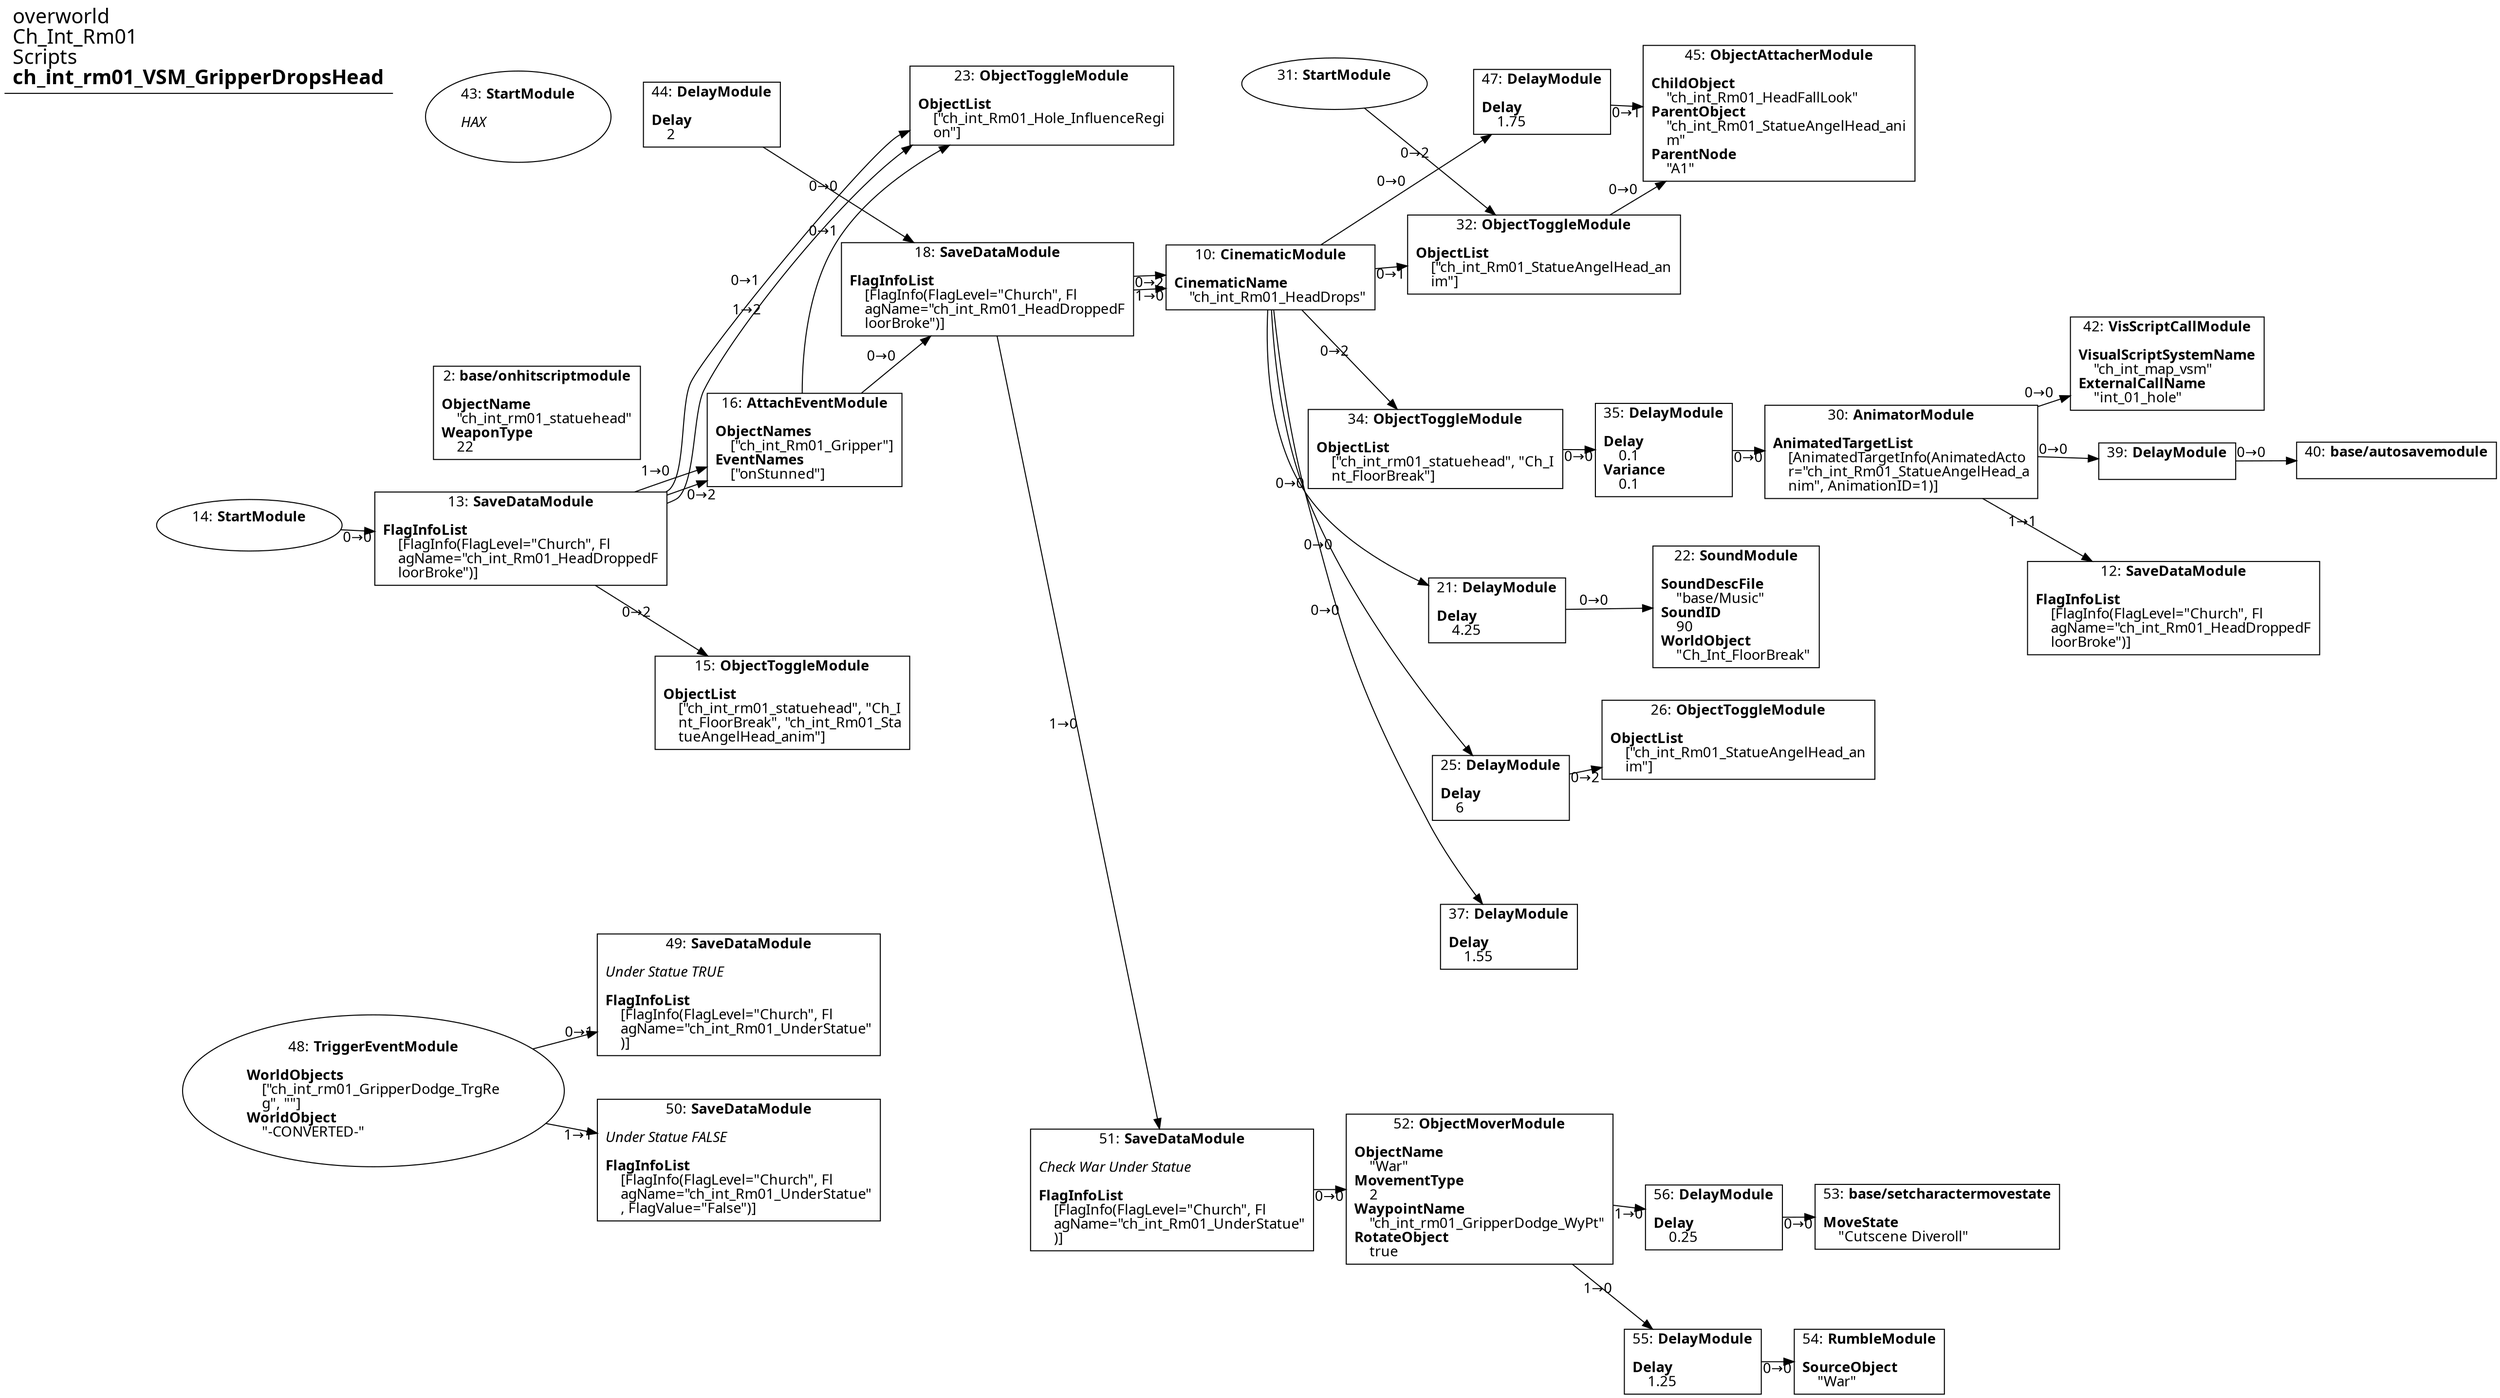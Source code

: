 digraph {
    layout = fdp;
    overlap = prism;
    sep = "+16";
    splines = spline;

    node [ shape = box ];

    graph [ fontname = "Segoe UI" ];
    node [ fontname = "Segoe UI" ];
    edge [ fontname = "Segoe UI" ];

    2 [ label = <2: <b>base/onhitscriptmodule</b><br/><br/><b>ObjectName</b><br align="left"/>    &quot;ch_int_rm01_statuehead&quot;<br align="left"/><b>WeaponType</b><br align="left"/>    22<br align="left"/>> ];
    2 [ pos = "-0.50100005,0.025!" ];

    10 [ label = <10: <b>CinematicModule</b><br/><br/><b>CinematicName</b><br align="left"/>    &quot;ch_int_Rm01_HeadDrops&quot;<br align="left"/>> ];
    10 [ pos = "0.35900003,0.20500001!" ];
    10 -> 21 [ label = "0→0" ];
    10 -> 25 [ label = "0→0" ];
    10 -> 32 [ label = "0→1" ];
    10 -> 34 [ label = "0→2" ];
    10 -> 37 [ label = "0→0" ];
    10 -> 47 [ label = "0→0" ];

    12 [ label = <12: <b>SaveDataModule</b><br/><br/><b>FlagInfoList</b><br align="left"/>    [FlagInfo(FlagLevel=&quot;Church&quot;, Fl<br align="left"/>    agName=&quot;ch_int_Rm01_HeadDroppedF<br align="left"/>    loorBroke&quot;)]<br align="left"/>> ];
    12 [ pos = "1.368,-0.16100001!" ];

    13 [ label = <13: <b>SaveDataModule</b><br/><br/><b>FlagInfoList</b><br align="left"/>    [FlagInfo(FlagLevel=&quot;Church&quot;, Fl<br align="left"/>    agName=&quot;ch_int_Rm01_HeadDroppedF<br align="left"/>    loorBroke&quot;)]<br align="left"/>> ];
    13 [ pos = "-0.51900005,-0.075!" ];
    13 -> 15 [ label = "0→2" ];
    13 -> 16 [ label = "1→0" ];
    13 -> 16 [ label = "0→2" ];
    13 -> 23 [ label = "0→1" ];
    13 -> 23 [ label = "1→2" ];

    14 [ label = <14: <b>StartModule</b><br/><br/>> ];
    14 [ shape = oval ]
    14 [ pos = "-0.669,-0.074!" ];
    14 -> 13 [ label = "0→0" ];

    15 [ label = <15: <b>ObjectToggleModule</b><br/><br/><b>ObjectList</b><br align="left"/>    [&quot;ch_int_rm01_statuehead&quot;, &quot;Ch_I<br align="left"/>    nt_FloorBreak&quot;, &quot;ch_int_Rm01_Sta<br align="left"/>    tueAngelHead_anim&quot;]<br align="left"/>> ];
    15 [ pos = "-0.19000001,-0.282!" ];

    16 [ label = <16: <b>AttachEventModule</b><br/><br/><b>ObjectNames</b><br align="left"/>    [&quot;ch_int_Rm01_Gripper&quot;]<br align="left"/><b>EventNames</b><br align="left"/>    [&quot;onStunned&quot;]<br align="left"/>> ];
    16 [ pos = "-0.17500001,0.019000001!" ];
    16 -> 18 [ label = "0→0" ];
    16 -> 23 [ label = "0→1" ];

    18 [ label = <18: <b>SaveDataModule</b><br/><br/><b>FlagInfoList</b><br align="left"/>    [FlagInfo(FlagLevel=&quot;Church&quot;, Fl<br align="left"/>    agName=&quot;ch_int_Rm01_HeadDroppedF<br align="left"/>    loorBroke&quot;)]<br align="left"/>> ];
    18 [ pos = "0.095000006,0.194!" ];
    18 -> 10 [ label = "0→2" ];
    18 -> 10 [ label = "1→0" ];
    18 -> 51 [ label = "1→0" ];

    21 [ label = <21: <b>DelayModule</b><br/><br/><b>Delay</b><br align="left"/>    4.25<br align="left"/>> ];
    21 [ pos = "0.66800004,-0.17400001!" ];
    21 -> 22 [ label = "0→0" ];

    22 [ label = <22: <b>SoundModule</b><br/><br/><b>SoundDescFile</b><br align="left"/>    &quot;base/Music&quot;<br align="left"/><b>SoundID</b><br align="left"/>    90<br align="left"/><b>WorldObject</b><br align="left"/>    &quot;Ch_Int_FloorBreak&quot;<br align="left"/>> ];
    22 [ pos = "0.892,-0.17400001!" ];

    23 [ label = <23: <b>ObjectToggleModule</b><br/><br/><b>ObjectList</b><br align="left"/>    [&quot;ch_int_Rm01_Hole_InfluenceRegi<br align="left"/>    on&quot;]<br align="left"/>> ];
    23 [ pos = "0.12100001,0.40300003!" ];

    25 [ label = <25: <b>DelayModule</b><br/><br/><b>Delay</b><br align="left"/>    6<br align="left"/>> ];
    25 [ pos = "0.66700006,-0.372!" ];
    25 -> 26 [ label = "0→2" ];

    26 [ label = <26: <b>ObjectToggleModule</b><br/><br/><b>ObjectList</b><br align="left"/>    [&quot;ch_int_Rm01_StatueAngelHead_an<br align="left"/>    im&quot;]<br align="left"/>> ];
    26 [ pos = "0.89400005,-0.326!" ];

    30 [ label = <30: <b>AnimatorModule</b><br/><br/><b>AnimatedTargetList</b><br align="left"/>    [AnimatedTargetInfo(AnimatedActo<br align="left"/>    r=&quot;ch_int_Rm01_StatueAngelHead_a<br align="left"/>    nim&quot;, AnimationID=1)]<br align="left"/>> ];
    30 [ pos = "1.113,0.011000001!" ];
    30 -> 12 [ label = "1→1" ];
    30 -> 39 [ label = "0→0" ];
    30 -> 42 [ label = "0→0" ];

    31 [ label = <31: <b>StartModule</b><br/><br/>> ];
    31 [ shape = oval ]
    31 [ pos = "0.43400002,0.42600003!" ];
    31 -> 32 [ label = "0→2" ];

    32 [ label = <32: <b>ObjectToggleModule</b><br/><br/><b>ObjectList</b><br align="left"/>    [&quot;ch_int_Rm01_StatueAngelHead_an<br align="left"/>    im&quot;]<br align="left"/>> ];
    32 [ pos = "0.64900005,0.22900002!" ];
    32 -> 45 [ label = "0→0" ];

    34 [ label = <34: <b>ObjectToggleModule</b><br/><br/><b>ObjectList</b><br align="left"/>    [&quot;ch_int_rm01_statuehead&quot;, &quot;Ch_I<br align="left"/>    nt_FloorBreak&quot;]<br align="left"/>> ];
    34 [ pos = "0.66,0.011000001!" ];
    34 -> 35 [ label = "0→0" ];

    35 [ label = <35: <b>DelayModule</b><br/><br/><b>Delay</b><br align="left"/>    0.1<br align="left"/><b>Variance</b><br align="left"/>    0.1<br align="left"/>> ];
    35 [ pos = "0.91700006,0.011000001!" ];
    35 -> 30 [ label = "0→0" ];

    37 [ label = <37: <b>DelayModule</b><br/><br/><b>Delay</b><br align="left"/>    1.55<br align="left"/>> ];
    37 [ pos = "0.66700006,-0.54800004!" ];

    39 [ label = <39: <b>DelayModule</b><br/><br/>> ];
    39 [ pos = "1.3700001,0.011000001!" ];
    39 -> 40 [ label = "0→0" ];

    40 [ label = <40: <b>base/autosavemodule</b><br/><br/>> ];
    40 [ pos = "1.5550001,0.011000001!" ];

    42 [ label = <42: <b>VisScriptCallModule</b><br/><br/><b>VisualScriptSystemName</b><br align="left"/>    &quot;ch_int_map_vsm&quot;<br align="left"/><b>ExternalCallName</b><br align="left"/>    &quot;int_01_hole&quot;<br align="left"/>> ];
    42 [ pos = "1.3700001,0.081!" ];

    43 [ label = <43: <b>StartModule</b><br/><br/><i>HAX<br align="left"/></i><br align="left"/>> ];
    43 [ shape = oval ]
    43 [ pos = "-0.541,0.4!" ];

    44 [ label = <44: <b>DelayModule</b><br/><br/><b>Delay</b><br align="left"/>    2<br align="left"/>> ];
    44 [ pos = "-0.33800003,0.39900002!" ];
    44 -> 18 [ label = "0→0" ];

    45 [ label = <45: <b>ObjectAttacherModule</b><br/><br/><b>ChildObject</b><br align="left"/>    &quot;ch_int_Rm01_HeadFallLook&quot;<br align="left"/><b>ParentObject</b><br align="left"/>    &quot;ch_int_Rm01_StatueAngelHead_ani<br align="left"/>    m&quot;<br align="left"/><b>ParentNode</b><br align="left"/>    &quot;A1&quot;<br align="left"/>> ];
    45 [ pos = "0.94000006,0.393!" ];

    47 [ label = <47: <b>DelayModule</b><br/><br/><b>Delay</b><br align="left"/>    1.75<br align="left"/>> ];
    47 [ pos = "0.67,0.40600002!" ];
    47 -> 45 [ label = "0→1" ];

    48 [ label = <48: <b>TriggerEventModule</b><br/><br/><b>WorldObjects</b><br align="left"/>    [&quot;ch_int_rm01_GripperDodge_TrgRe<br align="left"/>    g&quot;, &quot;&quot;]<br align="left"/><b>WorldObject</b><br align="left"/>    &quot;-CONVERTED-&quot;<br align="left"/>> ];
    48 [ shape = oval ]
    48 [ pos = "-0.53900003,-0.72300005!" ];
    48 -> 49 [ label = "0→1" ];
    48 -> 50 [ label = "1→1" ];

    49 [ label = <49: <b>SaveDataModule</b><br/><br/><i>Under Statue TRUE<br align="left"/></i><br align="left"/><b>FlagInfoList</b><br align="left"/>    [FlagInfo(FlagLevel=&quot;Church&quot;, Fl<br align="left"/>    agName=&quot;ch_int_Rm01_UnderStatue&quot;<br align="left"/>    )]<br align="left"/>> ];
    49 [ pos = "-0.273,-0.63100004!" ];

    50 [ label = <50: <b>SaveDataModule</b><br/><br/><i>Under Statue FALSE<br align="left"/></i><br align="left"/><b>FlagInfoList</b><br align="left"/>    [FlagInfo(FlagLevel=&quot;Church&quot;, Fl<br align="left"/>    agName=&quot;ch_int_Rm01_UnderStatue&quot;<br align="left"/>    , FlagValue=&quot;False&quot;)]<br align="left"/>> ];
    50 [ pos = "-0.272,-0.795!" ];

    51 [ label = <51: <b>SaveDataModule</b><br/><br/><i>Check War Under Statue<br align="left"/></i><br align="left"/><b>FlagInfoList</b><br align="left"/>    [FlagInfo(FlagLevel=&quot;Church&quot;, Fl<br align="left"/>    agName=&quot;ch_int_Rm01_UnderStatue&quot;<br align="left"/>    )]<br align="left"/>> ];
    51 [ pos = "0.39900002,-0.846!" ];
    51 -> 52 [ label = "0→0" ];

    52 [ label = <52: <b>ObjectMoverModule</b><br/><br/><b>ObjectName</b><br align="left"/>    &quot;War&quot;<br align="left"/><b>MovementType</b><br align="left"/>    2<br align="left"/><b>WaypointName</b><br align="left"/>    &quot;ch_int_rm01_GripperDodge_WyPt&quot;<br align="left"/><b>RotateObject</b><br align="left"/>    true<br align="left"/>> ];
    52 [ pos = "0.666,-0.846!" ];
    52 -> 56 [ label = "1→0" ];
    52 -> 55 [ label = "1→0" ];

    53 [ label = <53: <b>base/setcharactermovestate</b><br/><br/><b>MoveState</b><br align="left"/>    &quot;Cutscene Diveroll&quot;<br align="left"/>> ];
    53 [ pos = "1.016,-0.869!" ];

    54 [ label = <54: <b>RumbleModule</b><br/><br/><b>SourceObject</b><br align="left"/>    &quot;War&quot;<br align="left"/>> ];
    54 [ pos = "1.016,-1.0380001!" ];

    55 [ label = <55: <b>DelayModule</b><br/><br/><b>Delay</b><br align="left"/>    1.25<br align="left"/>> ];
    55 [ pos = "0.85800004,-1.0380001!" ];
    55 -> 54 [ label = "0→0" ];

    56 [ label = <56: <b>DelayModule</b><br/><br/><b>Delay</b><br align="left"/>    0.25<br align="left"/>> ];
    56 [ pos = "0.85600007,-0.869!" ];
    56 -> 53 [ label = "0→0" ];

    title [ pos = "-0.67,0.42700002!" ];
    title [ shape = underline ];
    title [ label = <<font point-size="20">overworld<br align="left"/>Ch_Int_Rm01<br align="left"/>Scripts<br align="left"/><b>ch_int_rm01_VSM_GripperDropsHead</b><br align="left"/></font>> ];
}
